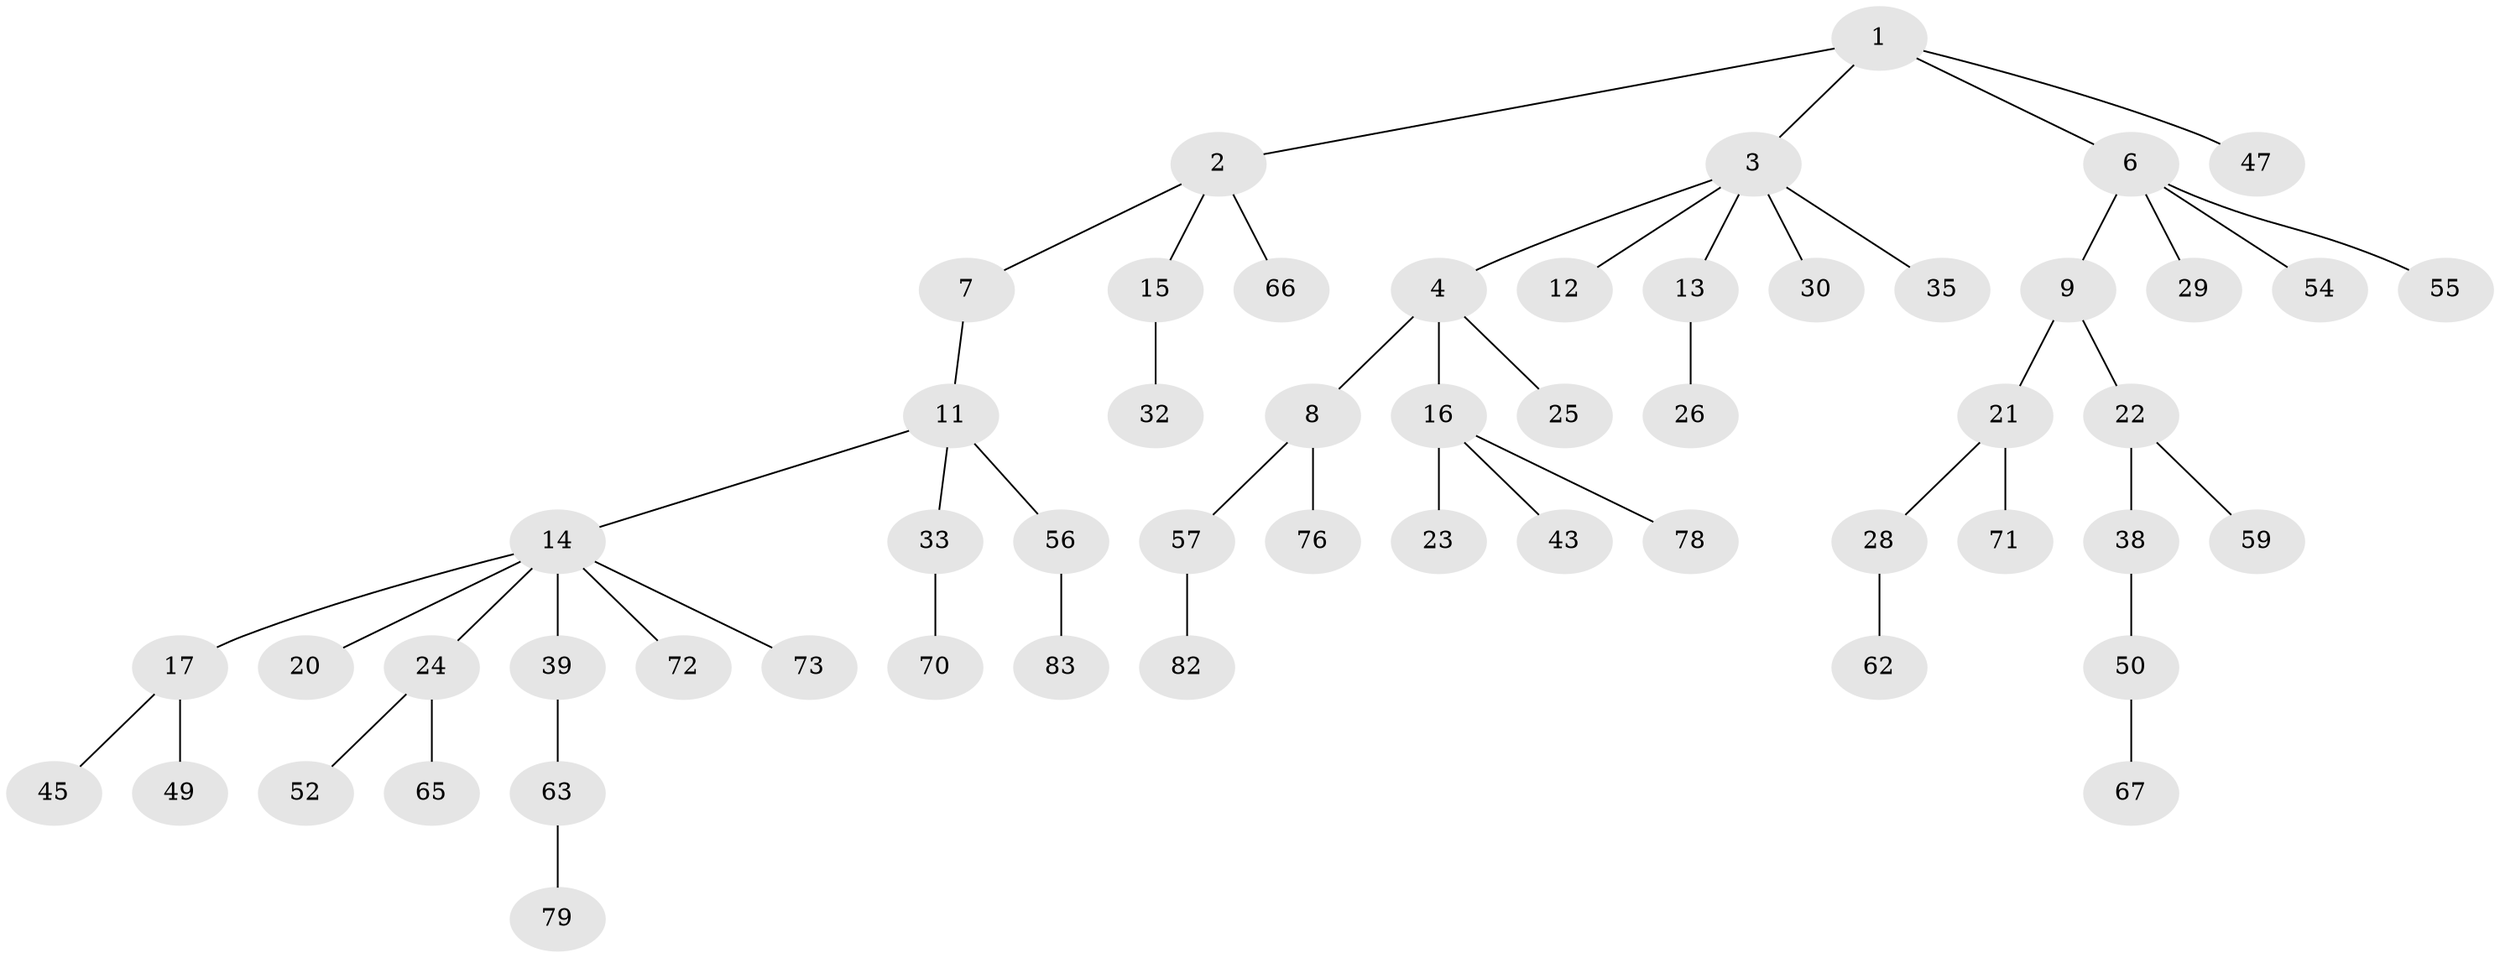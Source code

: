 // original degree distribution, {4: 0.060240963855421686, 6: 0.012048192771084338, 3: 0.13253012048192772, 5: 0.03614457831325301, 2: 0.3253012048192771, 1: 0.43373493975903615}
// Generated by graph-tools (version 1.1) at 2025/42/03/06/25 10:42:06]
// undirected, 55 vertices, 54 edges
graph export_dot {
graph [start="1"]
  node [color=gray90,style=filled];
  1;
  2 [super="+46"];
  3 [super="+27"];
  4 [super="+5"];
  6 [super="+42"];
  7;
  8 [super="+19"];
  9 [super="+10"];
  11 [super="+41"];
  12 [super="+53"];
  13;
  14 [super="+18"];
  15;
  16 [super="+37"];
  17 [super="+40"];
  20 [super="+31"];
  21 [super="+68"];
  22;
  23 [super="+36"];
  24 [super="+48"];
  25;
  26 [super="+51"];
  28 [super="+60"];
  29 [super="+61"];
  30 [super="+81"];
  32;
  33 [super="+34"];
  35;
  38 [super="+80"];
  39 [super="+44"];
  43;
  45;
  47 [super="+64"];
  49;
  50;
  52;
  54;
  55;
  56 [super="+75"];
  57 [super="+58"];
  59 [super="+69"];
  62;
  63;
  65 [super="+74"];
  66;
  67 [super="+77"];
  70;
  71;
  72;
  73;
  76;
  78;
  79;
  82;
  83;
  1 -- 2;
  1 -- 3;
  1 -- 6;
  1 -- 47;
  2 -- 7;
  2 -- 15;
  2 -- 66;
  3 -- 4;
  3 -- 12;
  3 -- 13;
  3 -- 30;
  3 -- 35;
  4 -- 25;
  4 -- 8;
  4 -- 16;
  6 -- 9;
  6 -- 29;
  6 -- 55;
  6 -- 54;
  7 -- 11;
  8 -- 57;
  8 -- 76;
  9 -- 21;
  9 -- 22;
  11 -- 14;
  11 -- 33;
  11 -- 56;
  13 -- 26;
  14 -- 17;
  14 -- 73;
  14 -- 20;
  14 -- 39;
  14 -- 24;
  14 -- 72;
  15 -- 32;
  16 -- 23;
  16 -- 43;
  16 -- 78;
  17 -- 45;
  17 -- 49;
  21 -- 28;
  21 -- 71;
  22 -- 38;
  22 -- 59;
  24 -- 52;
  24 -- 65;
  28 -- 62;
  33 -- 70;
  38 -- 50;
  39 -- 63;
  50 -- 67;
  56 -- 83;
  57 -- 82;
  63 -- 79;
}
